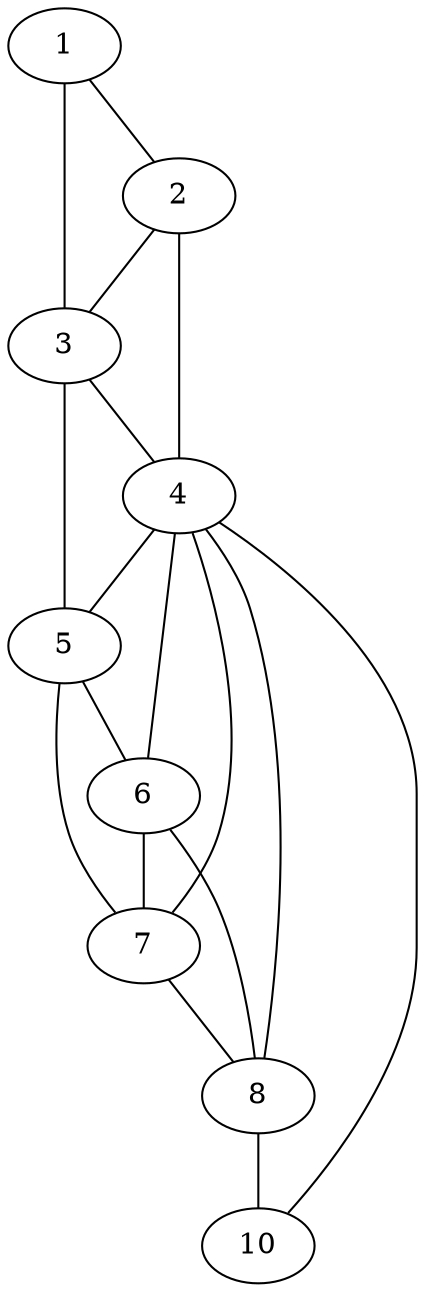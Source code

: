 strict graph "" {
	1	[labels=want];
	2	[labels=see];
	1 -- 2	[weight=1.0];
	3	[labels=printer];
	1 -- 3	[weight=2];
	2 -- 3	[weight=1.0];
	4	[contraction="{9: {'labels': 'work'}}",
		labels=work];
	2 -- 4	[weight=2];
	3 -- 4	[weight=1.0];
	5	[labels=reboot];
	3 -- 5	[weight=2];
	4 -- 5	[weight=1.0];
	6	[labels=computer];
	4 -- 6	[weight=2];
	7	[labels=check];
	4 -- 7	[weight=2];
	8	[labels=cable];
	4 -- 8	[weight=1.0];
	10	[labels=do];
	4 -- 10	[weight=1.0];
	5 -- 6	[weight=1.0];
	5 -- 7	[weight=2];
	6 -- 7	[weight=1.0];
	6 -- 8	[weight=2];
	7 -- 8	[weight=1.0];
	8 -- 10	[weight=2];
}

